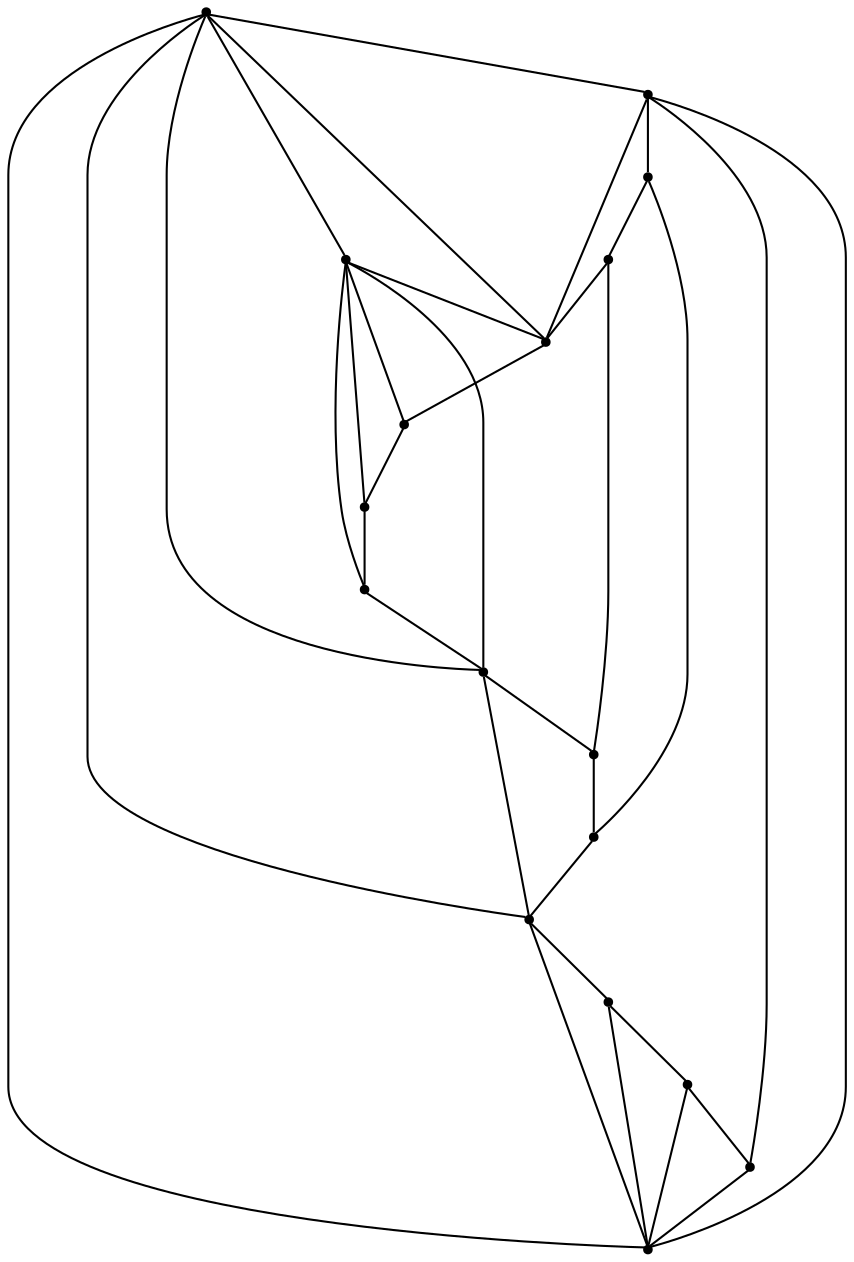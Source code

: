 graph {
  node [shape=point,comment="{\"directed\":false,\"doi\":\"10.1007/978-3-030-35802-0_5\",\"figure\":\"4 (3)\"}"]

  v0 [pos="1034.6116779226154,536.8020668826886"]
  v1 [pos="1137.6145973724474,365.47280975901765"]
  v2 [pos="1060.7669135814301,288.69887563306236"]
  v3 [pos="1137.224863960377,419.48898245937846"]
  v4 [pos="1140.4723562464178,382.08775096656524"]
  v5 [pos="1140.8171008529669,396.2563485503632"]
  v6 [pos="1139.8815244633777,406.49141482398375"]
  v7 [pos="1061.0357018230393,494.69179321624455"]
  v8 [pos="1006.8979219402337,289.1114322308707"]
  v9 [pos="900.6893036918929,392.79336576419666"]
  v10 [pos="1168.531921941345,392.79336576419666"]
  v11 [pos="931.7421987673224,364.9310430800213"]
  v12 [pos="1006.2102767912486,494.1668136737805"]
  v13 [pos="931.7984109285673,418.7389026770498"]
  v14 [pos="929.040724326949,383.1628907562917"]
  v15 [pos="928.4062231980549,396.2563485503632"]
  v16 [pos="929.6835555385616,407.16646119302425"]

  v0 -- v1 [id="-1",pos="1034.6116779226154,536.8020668826886 1207.0006254655393,553.7171298207068 1225.0159872603679,458.3030994831728 1214.1183314121365,392.34341963502084 1203.2208027407407,326.38370799304965 1163.4103836031204,289.87833094355085 1137.6145973724474,365.47280975901765"]
  v9 -- v14 [id="-2",pos="900.6893036918929,392.79336576419666 929.040724326949,383.1628907562917 929.040724326949,383.1628907562917 929.040724326949,383.1628907562917"]
  v9 -- v16 [id="-3",pos="900.6893036918929,392.79336576419666 929.6835555385616,407.16646119302425 929.6835555385616,407.16646119302425 929.6835555385616,407.16646119302425"]
  v9 -- v15 [id="-4",pos="900.6893036918929,392.79336576419666 928.4062231980549,396.2563485503632 928.4062231980549,396.2563485503632 928.4062231980549,396.2563485503632"]
  v9 -- v11 [id="-5",pos="900.6893036918929,392.79336576419666 931.7421987673224,364.9310430800213 931.7421987673224,364.9310430800213 931.7421987673224,364.9310430800213"]
  v13 -- v3 [id="-6",pos="931.7984109285673,418.7389026770498 1137.224863960377,419.48898245937846 1137.224863960377,419.48898245937846 1137.224863960377,419.48898245937846"]
  v8 -- v12 [id="-7",pos="1006.8979219402337,289.1114322308707 1006.2102767912486,494.1668136737805 1006.2102767912486,494.1668136737805 1006.2102767912486,494.1668136737805"]
  v2 -- v7 [id="-8",pos="1060.7669135814301,288.69887563306236 1061.0357018230393,494.69179321624455 1061.0357018230393,494.69179321624455 1061.0357018230393,494.69179321624455"]
  v3 -- v10 [id="-9",pos="1137.224863960377,419.48898245937846 1168.531921941345,392.79336576419666 1168.531921941345,392.79336576419666 1168.531921941345,392.79336576419666"]
  v1 -- v11 [id="-10",pos="1137.6145973724474,365.47280975901765 931.7421987673224,364.9310430800213 931.7421987673224,364.9310430800213 931.7421987673224,364.9310430800213"]
  v6 -- v10 [id="-11",pos="1139.8815244633777,406.49141482398375 1168.531921941345,392.79336576419666 1168.531921941345,392.79336576419666 1168.531921941345,392.79336576419666"]
  v4 -- v10 [id="-12",pos="1140.4723562464178,382.08775096656524 1168.531921941345,392.79336576419666 1168.531921941345,392.79336576419666 1168.531921941345,392.79336576419666"]
  v5 -- v10 [id="-13",pos="1140.8171008529669,396.2563485503632 1168.531921941345,392.79336576419666 1168.531921941345,392.79336576419666 1168.531921941345,392.79336576419666"]
  v10 -- v1 [id="-14",pos="1168.531921941345,392.79336576419666 1137.6145973724474,365.47280975901765 1137.6145973724474,365.47280975901765 1137.6145973724474,365.47280975901765"]
  v0 -- v11 [id="-15",pos="1034.6116779226154,536.8020668826886 861.1121904588063,556.4800445021305 840.1213358346398,455.72773654115053 852.8650270370589,389.5013065499951 865.6087182394781,323.2832383332866 912.0828220213324,291.59109577713133 931.7421987673224,364.9310430800213"]
  v11 -- v14 [id="-16",pos="931.7421987673224,364.9310430800213 930.1841813256083,370.9194394346687 929.155523902268,377.0100805068864 929.040724326949,383.1628907562917"]
  v15 -- v16 [id="-17",pos="928.4062231980549,396.2563485503632 928.5617478041265,399.91573772063043 928.9067960444228,403.56903542859334 929.6835555385616,407.16646119302425"]
  v16 -- v13 [id="-18",pos="929.6835555385616,407.16646119302425 930.0113357044656,411.07716771284896 930.7970778745606,414.9290805629789 931.7984109285673,418.7389026770498"]
  v14 -- v15 [id="-19",pos="929.040724326949,383.1628907562917 928.303938888872,387.49945079480415 928.2197647577502,391.88227925845354 928.4062231980549,396.2563485503632"]
  v13 -- v0 [id="-20",pos="931.7984109285673,418.7389026770498 930.677410712971,461.0326942420854 935.6448743151135,478.6477736198905 940.7706730773237,491.6080153115562 945.8923385923837,504.57658698384967 951.1806693502299,512.8861241858708 957.0607539231727,518.691166868844 962.9409020845331,524.4920127676842 969.4127404725728,527.7800023730294 978.3141651240137,531.0971469105718 987.2197230226051,534.4101582516196 998.5507339374476,537.7481277407313 1034.6116779226154,536.8020668826886"]
  v13 -- v12 [id="-22",pos="931.7984109285673,418.7389026770498 941.4083377299984,455.3358777196347 969.7503313821309,484.05676069721477 1006.2102767912486,494.1668136737805"]
  v12 -- v7 [id="-26",pos="1006.2102767912486,494.1668136737805 1024.1215443463054,499.1339938396416 1043.028733699347,499.31734879490995 1061.0357018230393,494.69179321624455"]
  v8 -- v11 [id="-27",pos="1006.8979219402337,289.1114322308707 970.0504051252473,299.0629294311363 941.3666237279886,328.00051908031486 931.7421987673224,364.9310430800213"]
  v0 -- v10 [id="-28",pos="1034.6116779226154,536.8020668826886 1207.0172856309762,545.966003362028 1208.6342119161986,437.11248719926886 1168.531921941345,392.79336576419666"]
  v0 -- v9 [id="-29",pos="1034.6116779226154,536.8020668826886 835.0204637321671,548.1955131389022 863.6000237128189,431.0991314129633 900.6893036918929,392.79336576419666"]
  v2 -- v8 [id="-30",pos="1060.7669135814301,288.69887563306236 1043.070384112939,284.2065361568027 1024.5173822464749,284.3482412089321 1006.8979219402337,289.1114322308707"]
  v7 -- v3 [id="-31",pos="1061.0357018230393,494.69179321624455 1098.1208485549628,485.1736457715376 1127.225521688964,456.4444010195106 1137.224863960377,419.48898245937846"]
  v0 -- v3 [id="-32",pos="1034.6116779226154,536.8020668826886 1070.6746885313582,537.7481277407313 1082.005635857783,534.4101582516196 1090.91132093321,531.0971469105718 1099.812681996233,527.7800023730294 1106.2845839726904,524.4920127676842 1112.1688017927836,518.691166868844 1118.044753118576,512.8903209700038 1123.3331474648398,504.57658698384967 1128.4546858030644,491.6080153115562 1133.5805481536925,478.6477736198905 1138.5521450029853,461.0326942420854 1137.224863960377,419.48898245937846"]
  v3 -- v6 [id="-33",pos="1137.224863960377,419.48898245937846 1138.3792029281497,415.20288216769853 1139.266290759449,410.8616078017665 1139.8815244633777,406.49141482398375"]
  v5 -- v4 [id="-34",pos="1140.8171008529669,396.2563485503632 1141.0156474010353,391.53364804187083 1140.9018452387913,386.8002887547326 1140.4723562464178,382.08775096656524"]
  v4 -- v1 [id="-35",pos="1140.4723562464178,382.08775096656524 1139.9634133845734,376.5023457211066 1139.0109684379422,370.946270015202 1137.6145973724474,365.47280975901765"]
  v6 -- v5 [id="-37",pos="1139.8815244633777,406.49141482398375 1140.356983216848,403.09301581415036 1140.6679222486273,399.67737552022516 1140.8171008529669,396.2563485503632"]
  v9 -- v13 [id="-41",pos="900.6893036918929,392.79336576419666 931.7984109285673,418.7389026770498 931.7984109285673,418.7389026770498 931.7984109285673,418.7389026770498"]
  v1 -- v2 [id="-42",pos="1137.6145973724474,365.47280975901765 1127.9963404882978,327.7379657214445 1098.512553207982,298.28363112897205 1060.7669135814301,288.69887563306236"]
}